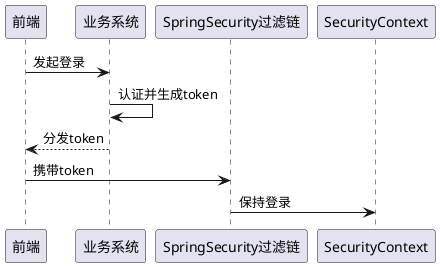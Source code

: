 @startuml
前端 -> 业务系统:发起登录
业务系统 -> 业务系统:认证并生成token
业务系统 --> 前端:分发token
前端 -> SpringSecurity过滤链:携带token
SpringSecurity过滤链 -> SecurityContext:保持登录
@enduml